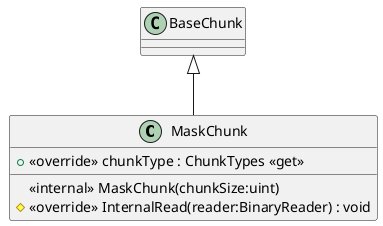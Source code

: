 @startuml
class MaskChunk {
    + <<override>> chunkType : ChunkTypes <<get>>
    <<internal>> MaskChunk(chunkSize:uint)
    # <<override>> InternalRead(reader:BinaryReader) : void
}
BaseChunk <|-- MaskChunk
@enduml
